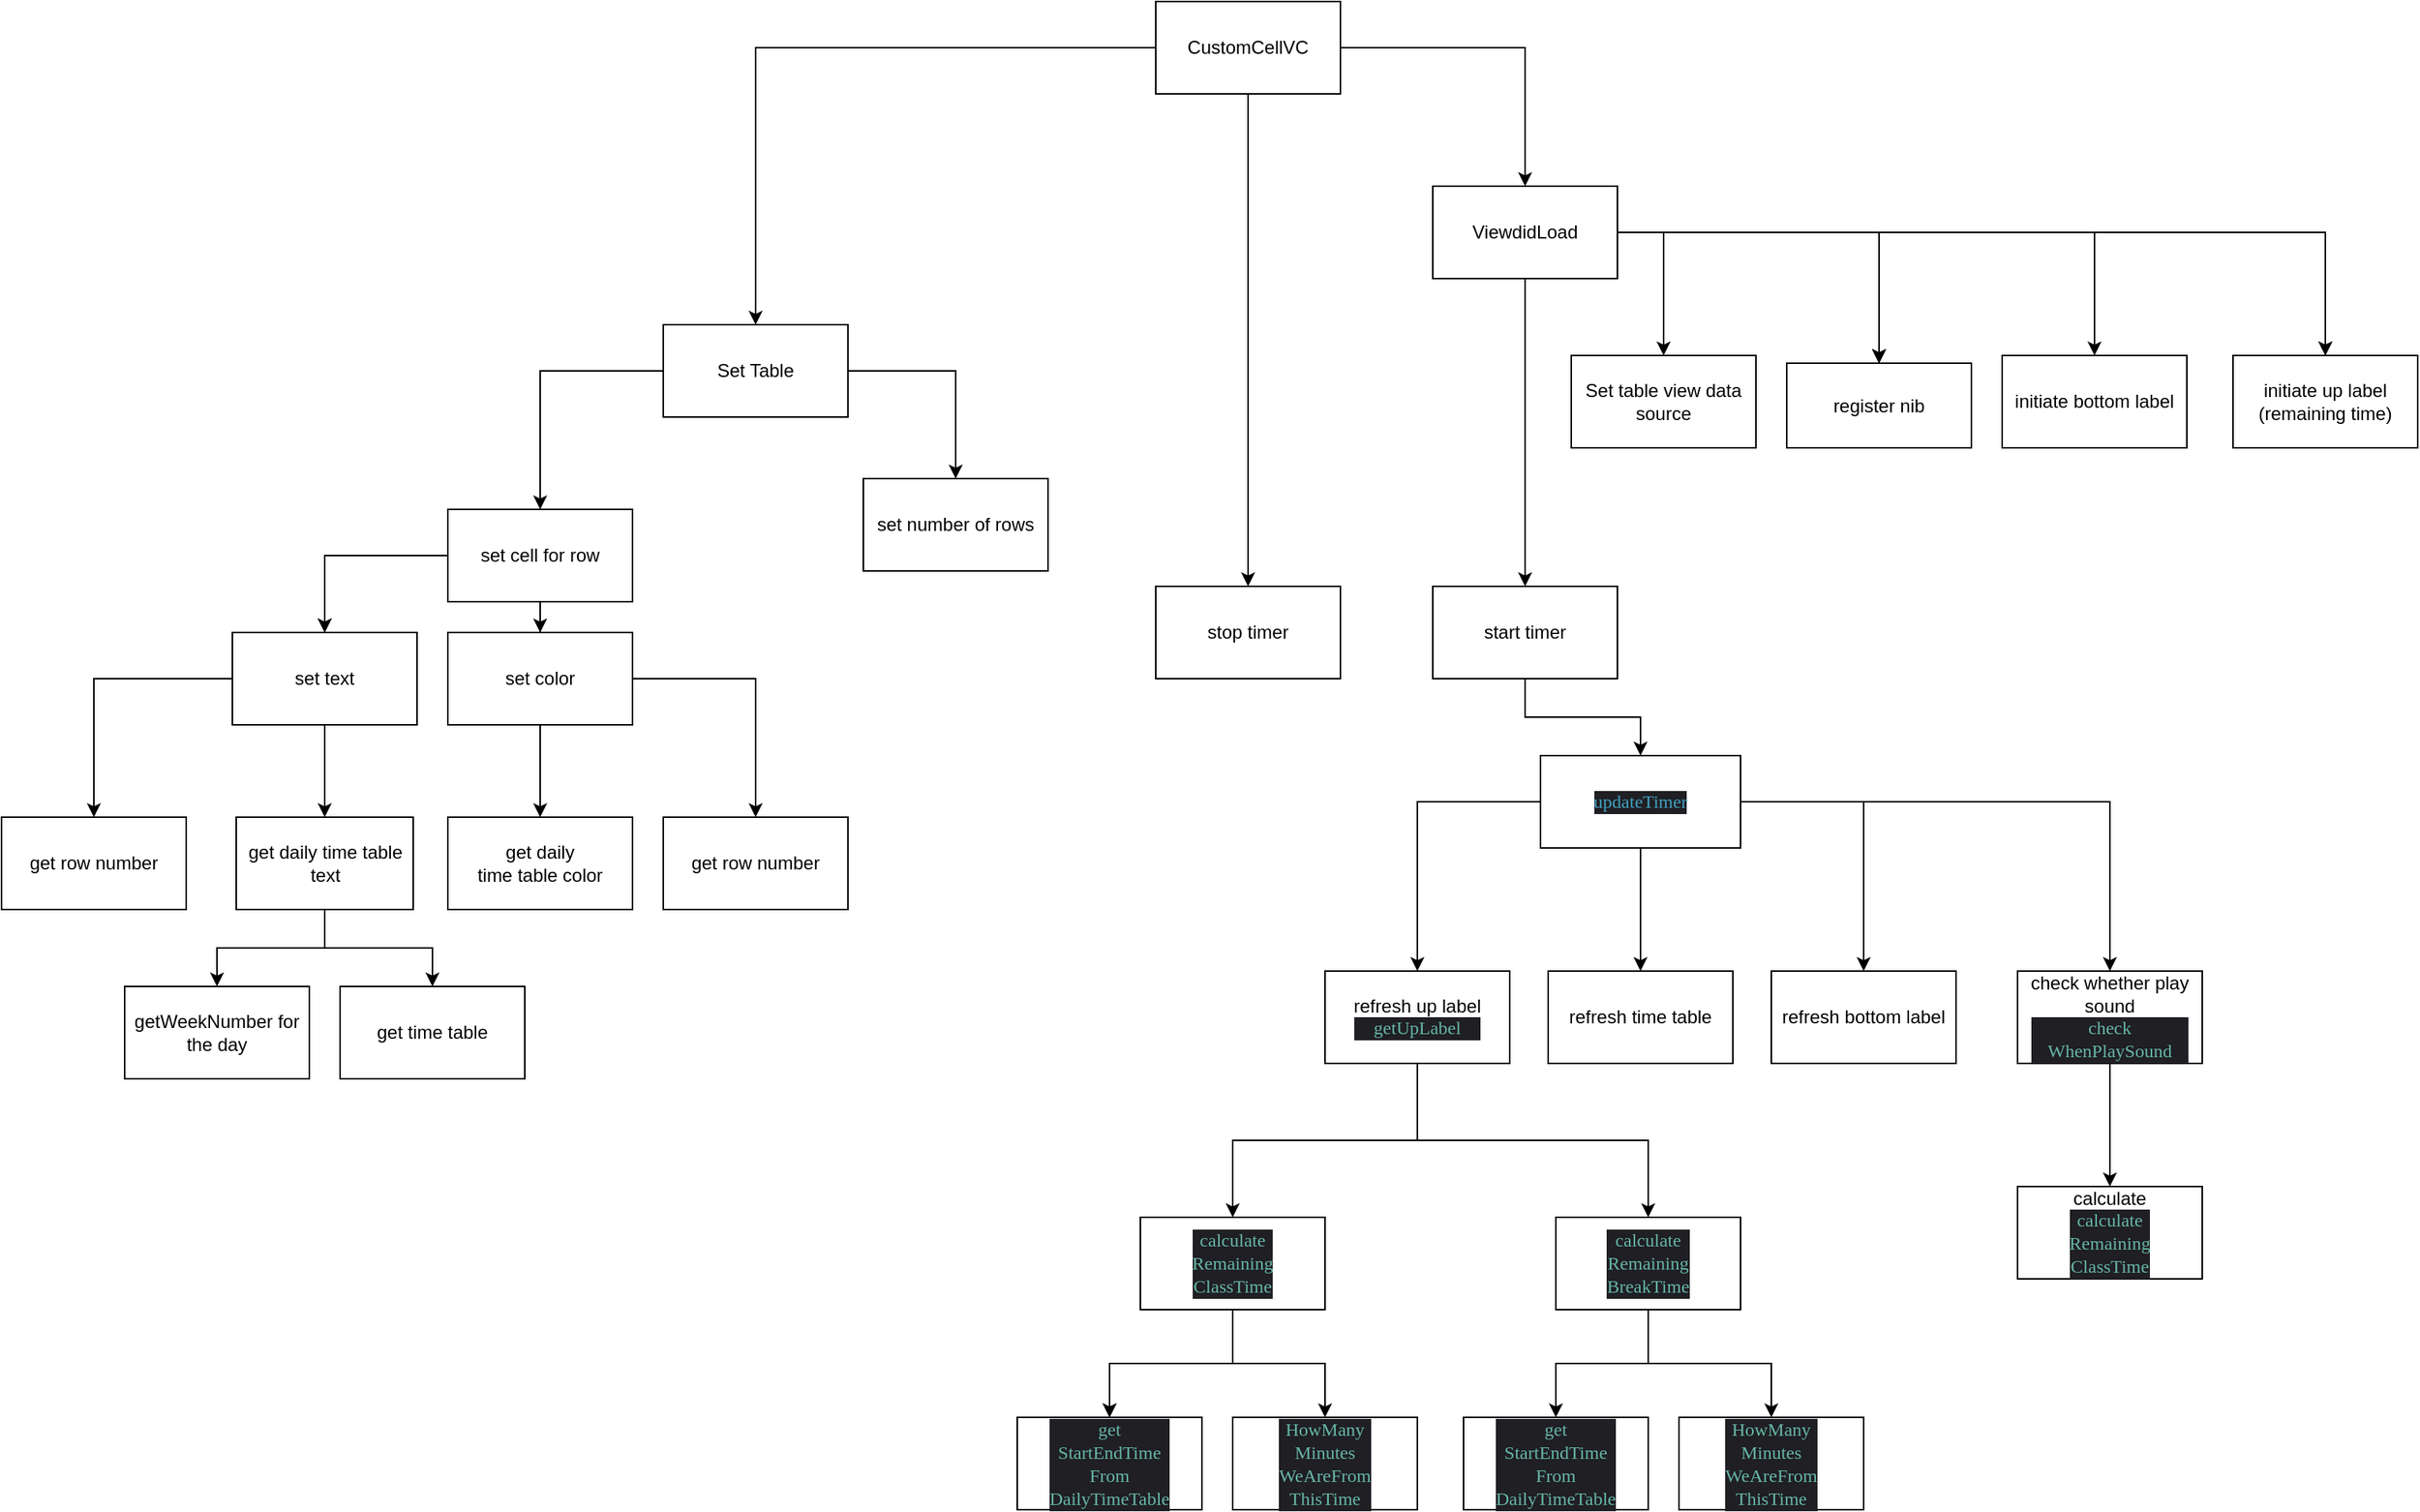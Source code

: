 <mxfile version="22.0.4" type="github">
  <diagram name="Page-1" id="axc-MQ2ktnvRU2us6-_k">
    <mxGraphModel dx="3188" dy="1087" grid="1" gridSize="10" guides="1" tooltips="1" connect="1" arrows="1" fold="1" page="1" pageScale="1" pageWidth="850" pageHeight="1100" math="0" shadow="0">
      <root>
        <mxCell id="0" />
        <mxCell id="1" parent="0" />
        <mxCell id="Vw3OSJddMKpgf3IfkEd6-20" value="" style="edgeStyle=orthogonalEdgeStyle;rounded=0;orthogonalLoop=1;jettySize=auto;html=1;" edge="1" parent="1" source="Vw3OSJddMKpgf3IfkEd6-2" target="Vw3OSJddMKpgf3IfkEd6-4">
          <mxGeometry relative="1" as="geometry" />
        </mxCell>
        <mxCell id="Vw3OSJddMKpgf3IfkEd6-22" value="" style="edgeStyle=orthogonalEdgeStyle;rounded=0;orthogonalLoop=1;jettySize=auto;html=1;" edge="1" parent="1" source="Vw3OSJddMKpgf3IfkEd6-2" target="Vw3OSJddMKpgf3IfkEd6-21">
          <mxGeometry relative="1" as="geometry" />
        </mxCell>
        <mxCell id="Vw3OSJddMKpgf3IfkEd6-67" style="edgeStyle=orthogonalEdgeStyle;rounded=0;orthogonalLoop=1;jettySize=auto;html=1;entryX=0.5;entryY=0;entryDx=0;entryDy=0;" edge="1" parent="1" source="Vw3OSJddMKpgf3IfkEd6-2" target="Vw3OSJddMKpgf3IfkEd6-36">
          <mxGeometry relative="1" as="geometry" />
        </mxCell>
        <mxCell id="Vw3OSJddMKpgf3IfkEd6-2" value="CustomCellVC" style="rounded=0;whiteSpace=wrap;html=1;" vertex="1" parent="1">
          <mxGeometry x="10" y="110" width="120" height="60" as="geometry" />
        </mxCell>
        <mxCell id="Vw3OSJddMKpgf3IfkEd6-6" value="" style="edgeStyle=orthogonalEdgeStyle;rounded=0;orthogonalLoop=1;jettySize=auto;html=1;" edge="1" parent="1" source="Vw3OSJddMKpgf3IfkEd6-4" target="Vw3OSJddMKpgf3IfkEd6-5">
          <mxGeometry relative="1" as="geometry" />
        </mxCell>
        <mxCell id="Vw3OSJddMKpgf3IfkEd6-8" value="" style="edgeStyle=orthogonalEdgeStyle;rounded=0;orthogonalLoop=1;jettySize=auto;html=1;" edge="1" parent="1" source="Vw3OSJddMKpgf3IfkEd6-4" target="Vw3OSJddMKpgf3IfkEd6-5">
          <mxGeometry relative="1" as="geometry" />
        </mxCell>
        <mxCell id="Vw3OSJddMKpgf3IfkEd6-10" value="" style="edgeStyle=orthogonalEdgeStyle;rounded=0;orthogonalLoop=1;jettySize=auto;html=1;" edge="1" parent="1" source="Vw3OSJddMKpgf3IfkEd6-4" target="Vw3OSJddMKpgf3IfkEd6-9">
          <mxGeometry relative="1" as="geometry" />
        </mxCell>
        <mxCell id="Vw3OSJddMKpgf3IfkEd6-11" value="" style="edgeStyle=orthogonalEdgeStyle;rounded=0;orthogonalLoop=1;jettySize=auto;html=1;" edge="1" parent="1" source="Vw3OSJddMKpgf3IfkEd6-4" target="Vw3OSJddMKpgf3IfkEd6-9">
          <mxGeometry relative="1" as="geometry" />
        </mxCell>
        <mxCell id="Vw3OSJddMKpgf3IfkEd6-13" value="" style="edgeStyle=orthogonalEdgeStyle;rounded=0;orthogonalLoop=1;jettySize=auto;html=1;" edge="1" parent="1" source="Vw3OSJddMKpgf3IfkEd6-4" target="Vw3OSJddMKpgf3IfkEd6-12">
          <mxGeometry relative="1" as="geometry" />
        </mxCell>
        <mxCell id="Vw3OSJddMKpgf3IfkEd6-17" value="" style="edgeStyle=orthogonalEdgeStyle;rounded=0;orthogonalLoop=1;jettySize=auto;html=1;" edge="1" parent="1" source="Vw3OSJddMKpgf3IfkEd6-4" target="Vw3OSJddMKpgf3IfkEd6-5">
          <mxGeometry relative="1" as="geometry" />
        </mxCell>
        <mxCell id="Vw3OSJddMKpgf3IfkEd6-19" value="" style="edgeStyle=orthogonalEdgeStyle;rounded=0;orthogonalLoop=1;jettySize=auto;html=1;" edge="1" parent="1" source="Vw3OSJddMKpgf3IfkEd6-4" target="Vw3OSJddMKpgf3IfkEd6-18">
          <mxGeometry relative="1" as="geometry">
            <Array as="points">
              <mxPoint x="340" y="260" />
            </Array>
          </mxGeometry>
        </mxCell>
        <mxCell id="Vw3OSJddMKpgf3IfkEd6-4" value="ViewdidLoad" style="rounded=0;whiteSpace=wrap;html=1;" vertex="1" parent="1">
          <mxGeometry x="190" y="230" width="120" height="60" as="geometry" />
        </mxCell>
        <mxCell id="Vw3OSJddMKpgf3IfkEd6-5" value="register nib" style="whiteSpace=wrap;html=1;rounded=0;" vertex="1" parent="1">
          <mxGeometry x="420" y="345" width="120" height="55" as="geometry" />
        </mxCell>
        <mxCell id="Vw3OSJddMKpgf3IfkEd6-9" value="initiate up label&lt;br&gt;(remaining time)" style="whiteSpace=wrap;html=1;rounded=0;" vertex="1" parent="1">
          <mxGeometry x="710" y="340" width="120" height="60" as="geometry" />
        </mxCell>
        <mxCell id="Vw3OSJddMKpgf3IfkEd6-24" value="" style="edgeStyle=orthogonalEdgeStyle;rounded=0;orthogonalLoop=1;jettySize=auto;html=1;" edge="1" parent="1" source="Vw3OSJddMKpgf3IfkEd6-12" target="Vw3OSJddMKpgf3IfkEd6-23">
          <mxGeometry relative="1" as="geometry" />
        </mxCell>
        <mxCell id="Vw3OSJddMKpgf3IfkEd6-12" value="start timer" style="whiteSpace=wrap;html=1;rounded=0;" vertex="1" parent="1">
          <mxGeometry x="190" y="490" width="120" height="60" as="geometry" />
        </mxCell>
        <mxCell id="Vw3OSJddMKpgf3IfkEd6-14" value="initiate bottom label" style="whiteSpace=wrap;html=1;rounded=0;" vertex="1" parent="1">
          <mxGeometry x="560" y="340" width="120" height="60" as="geometry" />
        </mxCell>
        <mxCell id="Vw3OSJddMKpgf3IfkEd6-16" style="edgeStyle=orthogonalEdgeStyle;rounded=0;orthogonalLoop=1;jettySize=auto;html=1;entryX=0.5;entryY=0;entryDx=0;entryDy=0;" edge="1" parent="1" source="Vw3OSJddMKpgf3IfkEd6-4" target="Vw3OSJddMKpgf3IfkEd6-14">
          <mxGeometry relative="1" as="geometry">
            <Array as="points">
              <mxPoint x="620" y="260" />
            </Array>
          </mxGeometry>
        </mxCell>
        <mxCell id="Vw3OSJddMKpgf3IfkEd6-18" value="Set table view data source" style="whiteSpace=wrap;html=1;rounded=0;" vertex="1" parent="1">
          <mxGeometry x="280" y="340" width="120" height="60" as="geometry" />
        </mxCell>
        <mxCell id="Vw3OSJddMKpgf3IfkEd6-21" value="stop timer" style="whiteSpace=wrap;html=1;rounded=0;" vertex="1" parent="1">
          <mxGeometry x="10" y="490" width="120" height="60" as="geometry" />
        </mxCell>
        <mxCell id="Vw3OSJddMKpgf3IfkEd6-29" value="" style="edgeStyle=orthogonalEdgeStyle;rounded=0;orthogonalLoop=1;jettySize=auto;html=1;" edge="1" parent="1" source="Vw3OSJddMKpgf3IfkEd6-23" target="Vw3OSJddMKpgf3IfkEd6-28">
          <mxGeometry relative="1" as="geometry" />
        </mxCell>
        <mxCell id="Vw3OSJddMKpgf3IfkEd6-31" value="" style="edgeStyle=orthogonalEdgeStyle;rounded=0;orthogonalLoop=1;jettySize=auto;html=1;" edge="1" parent="1" source="Vw3OSJddMKpgf3IfkEd6-23" target="Vw3OSJddMKpgf3IfkEd6-30">
          <mxGeometry relative="1" as="geometry" />
        </mxCell>
        <mxCell id="Vw3OSJddMKpgf3IfkEd6-33" value="" style="edgeStyle=orthogonalEdgeStyle;rounded=0;orthogonalLoop=1;jettySize=auto;html=1;" edge="1" parent="1" source="Vw3OSJddMKpgf3IfkEd6-23" target="Vw3OSJddMKpgf3IfkEd6-32">
          <mxGeometry relative="1" as="geometry" />
        </mxCell>
        <mxCell id="Vw3OSJddMKpgf3IfkEd6-35" value="" style="edgeStyle=orthogonalEdgeStyle;rounded=0;orthogonalLoop=1;jettySize=auto;html=1;" edge="1" parent="1" source="Vw3OSJddMKpgf3IfkEd6-23" target="Vw3OSJddMKpgf3IfkEd6-34">
          <mxGeometry relative="1" as="geometry" />
        </mxCell>
        <mxCell id="Vw3OSJddMKpgf3IfkEd6-23" value="&lt;p style=&quot;margin: 0px; font-style: normal; font-variant-caps: normal; font-stretch: normal; line-height: normal; font-family: Menlo; font-size-adjust: none; font-kerning: auto; font-variant-alternates: normal; font-variant-ligatures: normal; font-variant-numeric: normal; font-variant-east-asian: normal; font-variant-position: normal; font-feature-settings: normal; font-optical-sizing: auto; font-variation-settings: normal; color: rgb(65, 161, 192); background-color: rgb(31, 31, 36);&quot;&gt;updateTimer&lt;/p&gt;" style="whiteSpace=wrap;html=1;rounded=0;" vertex="1" parent="1">
          <mxGeometry x="260" y="600" width="130" height="60" as="geometry" />
        </mxCell>
        <mxCell id="Vw3OSJddMKpgf3IfkEd6-28" value="refresh bottom label" style="whiteSpace=wrap;html=1;rounded=0;" vertex="1" parent="1">
          <mxGeometry x="410" y="740" width="120" height="60" as="geometry" />
        </mxCell>
        <mxCell id="Vw3OSJddMKpgf3IfkEd6-30" value="refresh time table" style="whiteSpace=wrap;html=1;rounded=0;" vertex="1" parent="1">
          <mxGeometry x="265" y="740" width="120" height="60" as="geometry" />
        </mxCell>
        <mxCell id="Vw3OSJddMKpgf3IfkEd6-86" value="" style="edgeStyle=orthogonalEdgeStyle;rounded=0;orthogonalLoop=1;jettySize=auto;html=1;" edge="1" parent="1" source="Vw3OSJddMKpgf3IfkEd6-32" target="Vw3OSJddMKpgf3IfkEd6-85">
          <mxGeometry relative="1" as="geometry" />
        </mxCell>
        <mxCell id="Vw3OSJddMKpgf3IfkEd6-32" value="check whether play&lt;br&gt;sound&lt;br&gt;&lt;p style=&quot;margin: 0px; font-style: normal; font-variant-caps: normal; font-stretch: normal; line-height: normal; font-family: Menlo; font-size-adjust: none; font-kerning: auto; font-variant-alternates: normal; font-variant-ligatures: normal; font-variant-numeric: normal; font-variant-east-asian: normal; font-variant-position: normal; font-feature-settings: normal; font-optical-sizing: auto; font-variation-settings: normal; color: rgb(103, 183, 164); background-color: rgb(31, 31, 36);&quot;&gt;check&lt;/p&gt;&lt;p style=&quot;margin: 0px; font-style: normal; font-variant-caps: normal; font-stretch: normal; line-height: normal; font-family: Menlo; font-size-adjust: none; font-kerning: auto; font-variant-alternates: normal; font-variant-ligatures: normal; font-variant-numeric: normal; font-variant-east-asian: normal; font-variant-position: normal; font-feature-settings: normal; font-optical-sizing: auto; font-variation-settings: normal; color: rgb(103, 183, 164); background-color: rgb(31, 31, 36);&quot;&gt;WhenPlaySound&lt;/p&gt;" style="whiteSpace=wrap;html=1;rounded=0;" vertex="1" parent="1">
          <mxGeometry x="570" y="740" width="120" height="60" as="geometry" />
        </mxCell>
        <mxCell id="Vw3OSJddMKpgf3IfkEd6-70" value="" style="edgeStyle=orthogonalEdgeStyle;rounded=0;orthogonalLoop=1;jettySize=auto;html=1;" edge="1" parent="1" source="Vw3OSJddMKpgf3IfkEd6-34" target="Vw3OSJddMKpgf3IfkEd6-69">
          <mxGeometry relative="1" as="geometry" />
        </mxCell>
        <mxCell id="Vw3OSJddMKpgf3IfkEd6-72" value="" style="edgeStyle=orthogonalEdgeStyle;rounded=0;orthogonalLoop=1;jettySize=auto;html=1;" edge="1" parent="1" source="Vw3OSJddMKpgf3IfkEd6-34" target="Vw3OSJddMKpgf3IfkEd6-71">
          <mxGeometry relative="1" as="geometry">
            <Array as="points">
              <mxPoint x="180" y="850" />
              <mxPoint x="330" y="850" />
            </Array>
          </mxGeometry>
        </mxCell>
        <mxCell id="Vw3OSJddMKpgf3IfkEd6-34" value="refresh up label&lt;br&gt;&lt;p style=&quot;margin: 0px; font-style: normal; font-variant-caps: normal; font-stretch: normal; line-height: normal; font-family: Menlo; font-size-adjust: none; font-kerning: auto; font-variant-alternates: normal; font-variant-ligatures: normal; font-variant-numeric: normal; font-variant-east-asian: normal; font-variant-position: normal; font-feature-settings: normal; font-optical-sizing: auto; font-variation-settings: normal; color: rgb(103, 183, 164); background-color: rgb(31, 31, 36);&quot;&gt;getUpLabel&lt;/p&gt;" style="whiteSpace=wrap;html=1;rounded=0;" vertex="1" parent="1">
          <mxGeometry x="120" y="740" width="120" height="60" as="geometry" />
        </mxCell>
        <mxCell id="Vw3OSJddMKpgf3IfkEd6-39" value="" style="edgeStyle=orthogonalEdgeStyle;rounded=0;orthogonalLoop=1;jettySize=auto;html=1;" edge="1" parent="1" source="Vw3OSJddMKpgf3IfkEd6-36" target="Vw3OSJddMKpgf3IfkEd6-38">
          <mxGeometry relative="1" as="geometry" />
        </mxCell>
        <mxCell id="Vw3OSJddMKpgf3IfkEd6-41" value="" style="edgeStyle=orthogonalEdgeStyle;rounded=0;orthogonalLoop=1;jettySize=auto;html=1;" edge="1" parent="1" source="Vw3OSJddMKpgf3IfkEd6-36" target="Vw3OSJddMKpgf3IfkEd6-40">
          <mxGeometry relative="1" as="geometry" />
        </mxCell>
        <mxCell id="Vw3OSJddMKpgf3IfkEd6-36" value="Set Table" style="whiteSpace=wrap;html=1;rounded=0;" vertex="1" parent="1">
          <mxGeometry x="-310" y="320" width="120" height="60" as="geometry" />
        </mxCell>
        <mxCell id="Vw3OSJddMKpgf3IfkEd6-38" value="set number of rows" style="whiteSpace=wrap;html=1;rounded=0;" vertex="1" parent="1">
          <mxGeometry x="-180" y="420" width="120" height="60" as="geometry" />
        </mxCell>
        <mxCell id="Vw3OSJddMKpgf3IfkEd6-43" value="" style="edgeStyle=orthogonalEdgeStyle;rounded=0;orthogonalLoop=1;jettySize=auto;html=1;" edge="1" parent="1" source="Vw3OSJddMKpgf3IfkEd6-40" target="Vw3OSJddMKpgf3IfkEd6-42">
          <mxGeometry relative="1" as="geometry" />
        </mxCell>
        <mxCell id="Vw3OSJddMKpgf3IfkEd6-52" value="" style="edgeStyle=orthogonalEdgeStyle;rounded=0;orthogonalLoop=1;jettySize=auto;html=1;" edge="1" parent="1" source="Vw3OSJddMKpgf3IfkEd6-40" target="Vw3OSJddMKpgf3IfkEd6-42">
          <mxGeometry relative="1" as="geometry" />
        </mxCell>
        <mxCell id="Vw3OSJddMKpgf3IfkEd6-68" style="edgeStyle=orthogonalEdgeStyle;rounded=0;orthogonalLoop=1;jettySize=auto;html=1;entryX=0.5;entryY=0;entryDx=0;entryDy=0;" edge="1" parent="1" source="Vw3OSJddMKpgf3IfkEd6-40" target="Vw3OSJddMKpgf3IfkEd6-53">
          <mxGeometry relative="1" as="geometry" />
        </mxCell>
        <mxCell id="Vw3OSJddMKpgf3IfkEd6-40" value="set cell for row" style="whiteSpace=wrap;html=1;rounded=0;" vertex="1" parent="1">
          <mxGeometry x="-450" y="440" width="120" height="60" as="geometry" />
        </mxCell>
        <mxCell id="Vw3OSJddMKpgf3IfkEd6-45" value="" style="edgeStyle=orthogonalEdgeStyle;rounded=0;orthogonalLoop=1;jettySize=auto;html=1;" edge="1" parent="1" source="Vw3OSJddMKpgf3IfkEd6-42" target="Vw3OSJddMKpgf3IfkEd6-44">
          <mxGeometry relative="1" as="geometry" />
        </mxCell>
        <mxCell id="Vw3OSJddMKpgf3IfkEd6-66" value="" style="edgeStyle=orthogonalEdgeStyle;rounded=0;orthogonalLoop=1;jettySize=auto;html=1;exitX=0;exitY=0.5;exitDx=0;exitDy=0;" edge="1" parent="1" source="Vw3OSJddMKpgf3IfkEd6-42" target="Vw3OSJddMKpgf3IfkEd6-65">
          <mxGeometry relative="1" as="geometry" />
        </mxCell>
        <mxCell id="Vw3OSJddMKpgf3IfkEd6-42" value="set text" style="whiteSpace=wrap;html=1;rounded=0;" vertex="1" parent="1">
          <mxGeometry x="-590" y="520" width="120" height="60" as="geometry" />
        </mxCell>
        <mxCell id="Vw3OSJddMKpgf3IfkEd6-47" value="" style="edgeStyle=orthogonalEdgeStyle;rounded=0;orthogonalLoop=1;jettySize=auto;html=1;" edge="1" parent="1" source="Vw3OSJddMKpgf3IfkEd6-44" target="Vw3OSJddMKpgf3IfkEd6-46">
          <mxGeometry relative="1" as="geometry" />
        </mxCell>
        <mxCell id="Vw3OSJddMKpgf3IfkEd6-49" value="" style="edgeStyle=orthogonalEdgeStyle;rounded=0;orthogonalLoop=1;jettySize=auto;html=1;" edge="1" parent="1" source="Vw3OSJddMKpgf3IfkEd6-44" target="Vw3OSJddMKpgf3IfkEd6-48">
          <mxGeometry relative="1" as="geometry" />
        </mxCell>
        <mxCell id="Vw3OSJddMKpgf3IfkEd6-44" value="get daily time table text" style="whiteSpace=wrap;html=1;rounded=0;" vertex="1" parent="1">
          <mxGeometry x="-587.5" y="640" width="115" height="60" as="geometry" />
        </mxCell>
        <mxCell id="Vw3OSJddMKpgf3IfkEd6-46" value="getWeekNumber for the day" style="whiteSpace=wrap;html=1;rounded=0;" vertex="1" parent="1">
          <mxGeometry x="-660" y="750" width="120" height="60" as="geometry" />
        </mxCell>
        <mxCell id="Vw3OSJddMKpgf3IfkEd6-48" value="get time table" style="whiteSpace=wrap;html=1;rounded=0;" vertex="1" parent="1">
          <mxGeometry x="-520" y="750" width="120" height="60" as="geometry" />
        </mxCell>
        <mxCell id="Vw3OSJddMKpgf3IfkEd6-50" value="get row number" style="whiteSpace=wrap;html=1;rounded=0;" vertex="1" parent="1">
          <mxGeometry x="-310" y="640" width="120" height="60" as="geometry" />
        </mxCell>
        <mxCell id="Vw3OSJddMKpgf3IfkEd6-56" value="" style="edgeStyle=orthogonalEdgeStyle;rounded=0;orthogonalLoop=1;jettySize=auto;html=1;" edge="1" parent="1" source="Vw3OSJddMKpgf3IfkEd6-53" target="Vw3OSJddMKpgf3IfkEd6-55">
          <mxGeometry relative="1" as="geometry" />
        </mxCell>
        <mxCell id="Vw3OSJddMKpgf3IfkEd6-64" style="edgeStyle=orthogonalEdgeStyle;rounded=0;orthogonalLoop=1;jettySize=auto;html=1;entryX=0.5;entryY=0;entryDx=0;entryDy=0;" edge="1" parent="1" source="Vw3OSJddMKpgf3IfkEd6-53" target="Vw3OSJddMKpgf3IfkEd6-50">
          <mxGeometry relative="1" as="geometry" />
        </mxCell>
        <mxCell id="Vw3OSJddMKpgf3IfkEd6-53" value="set color" style="whiteSpace=wrap;html=1;rounded=0;" vertex="1" parent="1">
          <mxGeometry x="-450" y="520" width="120" height="60" as="geometry" />
        </mxCell>
        <mxCell id="Vw3OSJddMKpgf3IfkEd6-55" value="get daily&lt;br&gt;time table color" style="whiteSpace=wrap;html=1;rounded=0;" vertex="1" parent="1">
          <mxGeometry x="-450" y="640" width="120" height="60" as="geometry" />
        </mxCell>
        <mxCell id="Vw3OSJddMKpgf3IfkEd6-65" value="get row number" style="whiteSpace=wrap;html=1;rounded=0;" vertex="1" parent="1">
          <mxGeometry x="-740" y="640" width="120" height="60" as="geometry" />
        </mxCell>
        <mxCell id="Vw3OSJddMKpgf3IfkEd6-74" value="" style="edgeStyle=orthogonalEdgeStyle;rounded=0;orthogonalLoop=1;jettySize=auto;html=1;" edge="1" parent="1" source="Vw3OSJddMKpgf3IfkEd6-69" target="Vw3OSJddMKpgf3IfkEd6-73">
          <mxGeometry relative="1" as="geometry" />
        </mxCell>
        <mxCell id="Vw3OSJddMKpgf3IfkEd6-75" value="" style="edgeStyle=orthogonalEdgeStyle;rounded=0;orthogonalLoop=1;jettySize=auto;html=1;" edge="1" parent="1" source="Vw3OSJddMKpgf3IfkEd6-69" target="Vw3OSJddMKpgf3IfkEd6-73">
          <mxGeometry relative="1" as="geometry" />
        </mxCell>
        <mxCell id="Vw3OSJddMKpgf3IfkEd6-77" value="" style="edgeStyle=orthogonalEdgeStyle;rounded=0;orthogonalLoop=1;jettySize=auto;html=1;" edge="1" parent="1" source="Vw3OSJddMKpgf3IfkEd6-69" target="Vw3OSJddMKpgf3IfkEd6-76">
          <mxGeometry relative="1" as="geometry" />
        </mxCell>
        <mxCell id="Vw3OSJddMKpgf3IfkEd6-69" value="&lt;p style=&quot;margin: 0.0px 0.0px 0.0px 0.0px; font: 12.0px Menlo; color: #67b7a4; background-color: #1f1f24&quot;&gt;calculate&lt;/p&gt;&lt;p style=&quot;margin: 0.0px 0.0px 0.0px 0.0px; font: 12.0px Menlo; color: #67b7a4; background-color: #1f1f24&quot;&gt;Remaining&lt;/p&gt;&lt;p style=&quot;margin: 0.0px 0.0px 0.0px 0.0px; font: 12.0px Menlo; color: #67b7a4; background-color: #1f1f24&quot;&gt;ClassTime&lt;/p&gt;" style="whiteSpace=wrap;html=1;rounded=0;" vertex="1" parent="1">
          <mxGeometry y="900" width="120" height="60" as="geometry" />
        </mxCell>
        <mxCell id="Vw3OSJddMKpgf3IfkEd6-83" style="edgeStyle=orthogonalEdgeStyle;rounded=0;orthogonalLoop=1;jettySize=auto;html=1;entryX=0.5;entryY=0;entryDx=0;entryDy=0;" edge="1" parent="1" source="Vw3OSJddMKpgf3IfkEd6-71" target="Vw3OSJddMKpgf3IfkEd6-82">
          <mxGeometry relative="1" as="geometry" />
        </mxCell>
        <mxCell id="Vw3OSJddMKpgf3IfkEd6-84" style="edgeStyle=orthogonalEdgeStyle;rounded=0;orthogonalLoop=1;jettySize=auto;html=1;entryX=0.5;entryY=0;entryDx=0;entryDy=0;" edge="1" parent="1" source="Vw3OSJddMKpgf3IfkEd6-71" target="Vw3OSJddMKpgf3IfkEd6-80">
          <mxGeometry relative="1" as="geometry" />
        </mxCell>
        <mxCell id="Vw3OSJddMKpgf3IfkEd6-71" value="&lt;p style=&quot;margin: 0px; font-style: normal; font-variant-caps: normal; font-stretch: normal; line-height: normal; font-family: Menlo; font-size-adjust: none; font-kerning: auto; font-variant-alternates: normal; font-variant-ligatures: normal; font-variant-numeric: normal; font-variant-east-asian: normal; font-variant-position: normal; font-feature-settings: normal; font-optical-sizing: auto; font-variation-settings: normal; color: rgb(103, 183, 164); background-color: rgb(31, 31, 36);&quot;&gt;calculate&lt;/p&gt;&lt;p style=&quot;margin: 0px; font-style: normal; font-variant-caps: normal; font-stretch: normal; line-height: normal; font-family: Menlo; font-size-adjust: none; font-kerning: auto; font-variant-alternates: normal; font-variant-ligatures: normal; font-variant-numeric: normal; font-variant-east-asian: normal; font-variant-position: normal; font-feature-settings: normal; font-optical-sizing: auto; font-variation-settings: normal; color: rgb(103, 183, 164); background-color: rgb(31, 31, 36);&quot;&gt;Remaining&lt;/p&gt;&lt;p style=&quot;margin: 0px; font-style: normal; font-variant-caps: normal; font-stretch: normal; line-height: normal; font-family: Menlo; font-size-adjust: none; font-kerning: auto; font-variant-alternates: normal; font-variant-ligatures: normal; font-variant-numeric: normal; font-variant-east-asian: normal; font-variant-position: normal; font-feature-settings: normal; font-optical-sizing: auto; font-variation-settings: normal; color: rgb(103, 183, 164); background-color: rgb(31, 31, 36);&quot;&gt;BreakTime&lt;/p&gt;" style="whiteSpace=wrap;html=1;rounded=0;" vertex="1" parent="1">
          <mxGeometry x="270" y="900" width="120" height="60" as="geometry" />
        </mxCell>
        <mxCell id="Vw3OSJddMKpgf3IfkEd6-73" value="&lt;p style=&quot;margin: 0px; font-style: normal; font-variant-caps: normal; font-stretch: normal; line-height: normal; font-family: Menlo; font-size-adjust: none; font-kerning: auto; font-variant-alternates: normal; font-variant-ligatures: normal; font-variant-numeric: normal; font-variant-east-asian: normal; font-variant-position: normal; font-feature-settings: normal; font-optical-sizing: auto; font-variation-settings: normal; color: rgb(103, 183, 164); background-color: rgb(31, 31, 36);&quot;&gt;get&lt;/p&gt;&lt;p style=&quot;margin: 0px; font-style: normal; font-variant-caps: normal; font-stretch: normal; line-height: normal; font-family: Menlo; font-size-adjust: none; font-kerning: auto; font-variant-alternates: normal; font-variant-ligatures: normal; font-variant-numeric: normal; font-variant-east-asian: normal; font-variant-position: normal; font-feature-settings: normal; font-optical-sizing: auto; font-variation-settings: normal; color: rgb(103, 183, 164); background-color: rgb(31, 31, 36);&quot;&gt;StartEndTime&lt;/p&gt;&lt;p style=&quot;margin: 0px; font-style: normal; font-variant-caps: normal; font-stretch: normal; line-height: normal; font-family: Menlo; font-size-adjust: none; font-kerning: auto; font-variant-alternates: normal; font-variant-ligatures: normal; font-variant-numeric: normal; font-variant-east-asian: normal; font-variant-position: normal; font-feature-settings: normal; font-optical-sizing: auto; font-variation-settings: normal; color: rgb(103, 183, 164); background-color: rgb(31, 31, 36);&quot;&gt;From&lt;/p&gt;&lt;p style=&quot;margin: 0px; font-style: normal; font-variant-caps: normal; font-stretch: normal; line-height: normal; font-family: Menlo; font-size-adjust: none; font-kerning: auto; font-variant-alternates: normal; font-variant-ligatures: normal; font-variant-numeric: normal; font-variant-east-asian: normal; font-variant-position: normal; font-feature-settings: normal; font-optical-sizing: auto; font-variation-settings: normal; color: rgb(103, 183, 164); background-color: rgb(31, 31, 36);&quot;&gt;DailyTimeTable&lt;/p&gt;" style="whiteSpace=wrap;html=1;rounded=0;" vertex="1" parent="1">
          <mxGeometry x="-80" y="1030" width="120" height="60" as="geometry" />
        </mxCell>
        <mxCell id="Vw3OSJddMKpgf3IfkEd6-76" value="&lt;p style=&quot;margin: 0px; font-style: normal; font-variant-caps: normal; font-stretch: normal; line-height: normal; font-family: Menlo; font-size-adjust: none; font-kerning: auto; font-variant-alternates: normal; font-variant-ligatures: normal; font-variant-numeric: normal; font-variant-east-asian: normal; font-variant-position: normal; font-feature-settings: normal; font-optical-sizing: auto; font-variation-settings: normal; color: rgb(103, 183, 164); background-color: rgb(31, 31, 36);&quot;&gt;HowMany&lt;/p&gt;&lt;p style=&quot;margin: 0px; font-style: normal; font-variant-caps: normal; font-stretch: normal; line-height: normal; font-family: Menlo; font-size-adjust: none; font-kerning: auto; font-variant-alternates: normal; font-variant-ligatures: normal; font-variant-numeric: normal; font-variant-east-asian: normal; font-variant-position: normal; font-feature-settings: normal; font-optical-sizing: auto; font-variation-settings: normal; color: rgb(103, 183, 164); background-color: rgb(31, 31, 36);&quot;&gt;Minutes&lt;/p&gt;&lt;p style=&quot;margin: 0px; font-style: normal; font-variant-caps: normal; font-stretch: normal; line-height: normal; font-family: Menlo; font-size-adjust: none; font-kerning: auto; font-variant-alternates: normal; font-variant-ligatures: normal; font-variant-numeric: normal; font-variant-east-asian: normal; font-variant-position: normal; font-feature-settings: normal; font-optical-sizing: auto; font-variation-settings: normal; color: rgb(103, 183, 164); background-color: rgb(31, 31, 36);&quot;&gt;WeAreFrom&lt;/p&gt;&lt;p style=&quot;margin: 0px; font-style: normal; font-variant-caps: normal; font-stretch: normal; line-height: normal; font-family: Menlo; font-size-adjust: none; font-kerning: auto; font-variant-alternates: normal; font-variant-ligatures: normal; font-variant-numeric: normal; font-variant-east-asian: normal; font-variant-position: normal; font-feature-settings: normal; font-optical-sizing: auto; font-variation-settings: normal; color: rgb(103, 183, 164); background-color: rgb(31, 31, 36);&quot;&gt;ThisTime&lt;/p&gt;" style="whiteSpace=wrap;html=1;rounded=0;" vertex="1" parent="1">
          <mxGeometry x="60" y="1030" width="120" height="60" as="geometry" />
        </mxCell>
        <mxCell id="Vw3OSJddMKpgf3IfkEd6-80" value="&lt;p style=&quot;margin: 0px; font-style: normal; font-variant-caps: normal; font-stretch: normal; line-height: normal; font-family: Menlo; font-size-adjust: none; font-kerning: auto; font-variant-alternates: normal; font-variant-ligatures: normal; font-variant-numeric: normal; font-variant-east-asian: normal; font-variant-position: normal; font-feature-settings: normal; font-optical-sizing: auto; font-variation-settings: normal; color: rgb(103, 183, 164); background-color: rgb(31, 31, 36);&quot;&gt;get&lt;/p&gt;&lt;p style=&quot;margin: 0px; font-style: normal; font-variant-caps: normal; font-stretch: normal; line-height: normal; font-family: Menlo; font-size-adjust: none; font-kerning: auto; font-variant-alternates: normal; font-variant-ligatures: normal; font-variant-numeric: normal; font-variant-east-asian: normal; font-variant-position: normal; font-feature-settings: normal; font-optical-sizing: auto; font-variation-settings: normal; color: rgb(103, 183, 164); background-color: rgb(31, 31, 36);&quot;&gt;StartEndTime&lt;/p&gt;&lt;p style=&quot;margin: 0px; font-style: normal; font-variant-caps: normal; font-stretch: normal; line-height: normal; font-family: Menlo; font-size-adjust: none; font-kerning: auto; font-variant-alternates: normal; font-variant-ligatures: normal; font-variant-numeric: normal; font-variant-east-asian: normal; font-variant-position: normal; font-feature-settings: normal; font-optical-sizing: auto; font-variation-settings: normal; color: rgb(103, 183, 164); background-color: rgb(31, 31, 36);&quot;&gt;From&lt;/p&gt;&lt;p style=&quot;margin: 0px; font-style: normal; font-variant-caps: normal; font-stretch: normal; line-height: normal; font-family: Menlo; font-size-adjust: none; font-kerning: auto; font-variant-alternates: normal; font-variant-ligatures: normal; font-variant-numeric: normal; font-variant-east-asian: normal; font-variant-position: normal; font-feature-settings: normal; font-optical-sizing: auto; font-variation-settings: normal; color: rgb(103, 183, 164); background-color: rgb(31, 31, 36);&quot;&gt;DailyTimeTable&lt;/p&gt;" style="whiteSpace=wrap;html=1;rounded=0;" vertex="1" parent="1">
          <mxGeometry x="210" y="1030" width="120" height="60" as="geometry" />
        </mxCell>
        <mxCell id="Vw3OSJddMKpgf3IfkEd6-82" value="&lt;p style=&quot;margin: 0px; font-style: normal; font-variant-caps: normal; font-stretch: normal; line-height: normal; font-family: Menlo; font-size-adjust: none; font-kerning: auto; font-variant-alternates: normal; font-variant-ligatures: normal; font-variant-numeric: normal; font-variant-east-asian: normal; font-variant-position: normal; font-feature-settings: normal; font-optical-sizing: auto; font-variation-settings: normal; color: rgb(103, 183, 164); background-color: rgb(31, 31, 36);&quot;&gt;HowMany&lt;/p&gt;&lt;p style=&quot;margin: 0px; font-style: normal; font-variant-caps: normal; font-stretch: normal; line-height: normal; font-family: Menlo; font-size-adjust: none; font-kerning: auto; font-variant-alternates: normal; font-variant-ligatures: normal; font-variant-numeric: normal; font-variant-east-asian: normal; font-variant-position: normal; font-feature-settings: normal; font-optical-sizing: auto; font-variation-settings: normal; color: rgb(103, 183, 164); background-color: rgb(31, 31, 36);&quot;&gt;Minutes&lt;/p&gt;&lt;p style=&quot;margin: 0px; font-style: normal; font-variant-caps: normal; font-stretch: normal; line-height: normal; font-family: Menlo; font-size-adjust: none; font-kerning: auto; font-variant-alternates: normal; font-variant-ligatures: normal; font-variant-numeric: normal; font-variant-east-asian: normal; font-variant-position: normal; font-feature-settings: normal; font-optical-sizing: auto; font-variation-settings: normal; color: rgb(103, 183, 164); background-color: rgb(31, 31, 36);&quot;&gt;WeAreFrom&lt;/p&gt;&lt;p style=&quot;margin: 0px; font-style: normal; font-variant-caps: normal; font-stretch: normal; line-height: normal; font-family: Menlo; font-size-adjust: none; font-kerning: auto; font-variant-alternates: normal; font-variant-ligatures: normal; font-variant-numeric: normal; font-variant-east-asian: normal; font-variant-position: normal; font-feature-settings: normal; font-optical-sizing: auto; font-variation-settings: normal; color: rgb(103, 183, 164); background-color: rgb(31, 31, 36);&quot;&gt;ThisTime&lt;/p&gt;" style="whiteSpace=wrap;html=1;rounded=0;" vertex="1" parent="1">
          <mxGeometry x="350" y="1030" width="120" height="60" as="geometry" />
        </mxCell>
        <mxCell id="Vw3OSJddMKpgf3IfkEd6-85" value="calculate&lt;br&gt;&lt;p style=&quot;margin: 0px; font-style: normal; font-variant-caps: normal; font-stretch: normal; line-height: normal; font-family: Menlo; font-size-adjust: none; font-kerning: auto; font-variant-alternates: normal; font-variant-ligatures: normal; font-variant-numeric: normal; font-variant-east-asian: normal; font-variant-position: normal; font-feature-settings: normal; font-optical-sizing: auto; font-variation-settings: normal; color: rgb(103, 183, 164); background-color: rgb(31, 31, 36);&quot;&gt;calculate&lt;/p&gt;&lt;p style=&quot;margin: 0px; font-style: normal; font-variant-caps: normal; font-stretch: normal; line-height: normal; font-family: Menlo; font-size-adjust: none; font-kerning: auto; font-variant-alternates: normal; font-variant-ligatures: normal; font-variant-numeric: normal; font-variant-east-asian: normal; font-variant-position: normal; font-feature-settings: normal; font-optical-sizing: auto; font-variation-settings: normal; color: rgb(103, 183, 164); background-color: rgb(31, 31, 36);&quot;&gt;Remaining&lt;/p&gt;&lt;p style=&quot;margin: 0px; font-style: normal; font-variant-caps: normal; font-stretch: normal; line-height: normal; font-family: Menlo; font-size-adjust: none; font-kerning: auto; font-variant-alternates: normal; font-variant-ligatures: normal; font-variant-numeric: normal; font-variant-east-asian: normal; font-variant-position: normal; font-feature-settings: normal; font-optical-sizing: auto; font-variation-settings: normal; color: rgb(103, 183, 164); background-color: rgb(31, 31, 36);&quot;&gt;ClassTime&lt;/p&gt;" style="whiteSpace=wrap;html=1;rounded=0;" vertex="1" parent="1">
          <mxGeometry x="570" y="880" width="120" height="60" as="geometry" />
        </mxCell>
      </root>
    </mxGraphModel>
  </diagram>
</mxfile>
